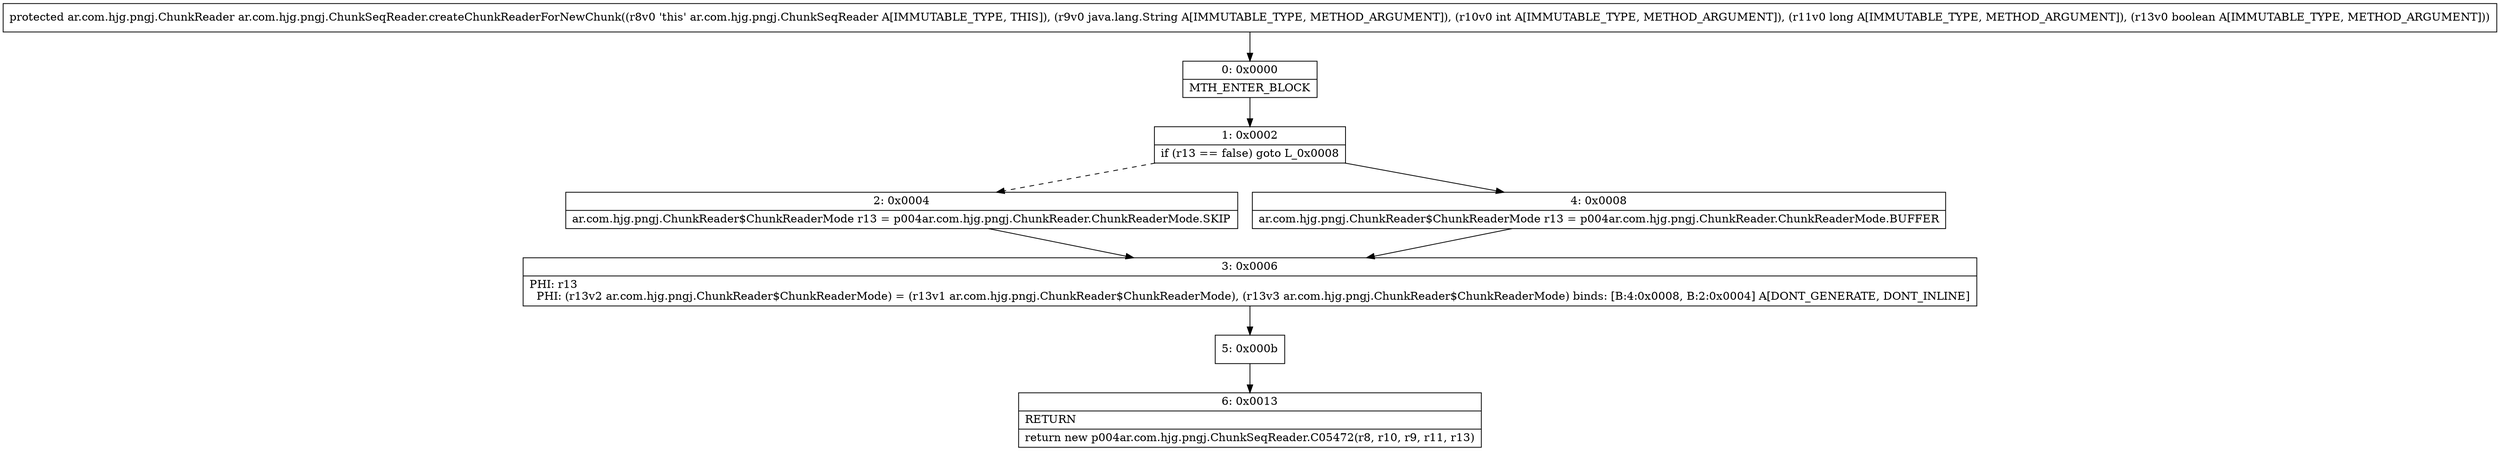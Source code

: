 digraph "CFG forar.com.hjg.pngj.ChunkSeqReader.createChunkReaderForNewChunk(Ljava\/lang\/String;IJZ)Lar\/com\/hjg\/pngj\/ChunkReader;" {
Node_0 [shape=record,label="{0\:\ 0x0000|MTH_ENTER_BLOCK\l}"];
Node_1 [shape=record,label="{1\:\ 0x0002|if (r13 == false) goto L_0x0008\l}"];
Node_2 [shape=record,label="{2\:\ 0x0004|ar.com.hjg.pngj.ChunkReader$ChunkReaderMode r13 = p004ar.com.hjg.pngj.ChunkReader.ChunkReaderMode.SKIP\l}"];
Node_3 [shape=record,label="{3\:\ 0x0006|PHI: r13 \l  PHI: (r13v2 ar.com.hjg.pngj.ChunkReader$ChunkReaderMode) = (r13v1 ar.com.hjg.pngj.ChunkReader$ChunkReaderMode), (r13v3 ar.com.hjg.pngj.ChunkReader$ChunkReaderMode) binds: [B:4:0x0008, B:2:0x0004] A[DONT_GENERATE, DONT_INLINE]\l}"];
Node_4 [shape=record,label="{4\:\ 0x0008|ar.com.hjg.pngj.ChunkReader$ChunkReaderMode r13 = p004ar.com.hjg.pngj.ChunkReader.ChunkReaderMode.BUFFER\l}"];
Node_5 [shape=record,label="{5\:\ 0x000b}"];
Node_6 [shape=record,label="{6\:\ 0x0013|RETURN\l|return new p004ar.com.hjg.pngj.ChunkSeqReader.C05472(r8, r10, r9, r11, r13)\l}"];
MethodNode[shape=record,label="{protected ar.com.hjg.pngj.ChunkReader ar.com.hjg.pngj.ChunkSeqReader.createChunkReaderForNewChunk((r8v0 'this' ar.com.hjg.pngj.ChunkSeqReader A[IMMUTABLE_TYPE, THIS]), (r9v0 java.lang.String A[IMMUTABLE_TYPE, METHOD_ARGUMENT]), (r10v0 int A[IMMUTABLE_TYPE, METHOD_ARGUMENT]), (r11v0 long A[IMMUTABLE_TYPE, METHOD_ARGUMENT]), (r13v0 boolean A[IMMUTABLE_TYPE, METHOD_ARGUMENT])) }"];
MethodNode -> Node_0;
Node_0 -> Node_1;
Node_1 -> Node_2[style=dashed];
Node_1 -> Node_4;
Node_2 -> Node_3;
Node_3 -> Node_5;
Node_4 -> Node_3;
Node_5 -> Node_6;
}

